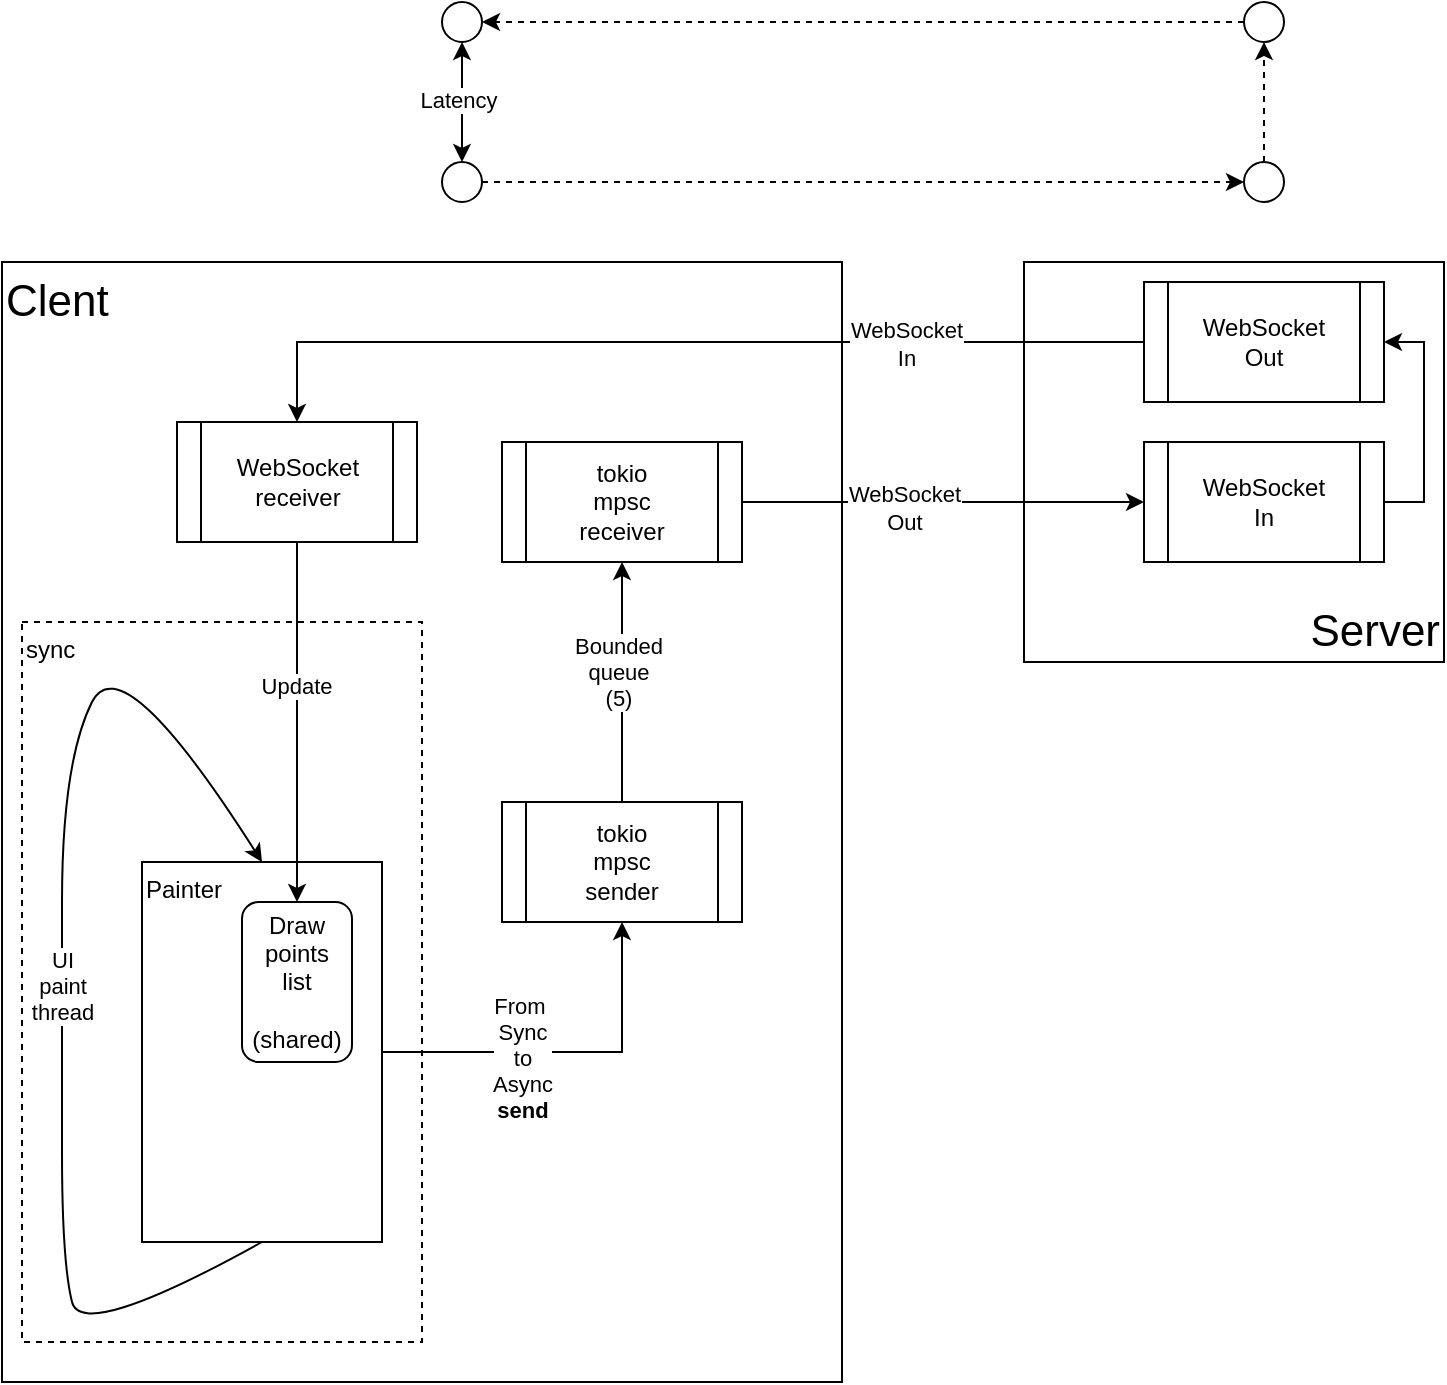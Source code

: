 <mxfile version="24.2.1" type="device">
  <diagram name="Page-1" id="FA6xspj9zXiVi3_ujpH7">
    <mxGraphModel dx="1183" dy="892" grid="1" gridSize="10" guides="1" tooltips="1" connect="1" arrows="1" fold="1" page="1" pageScale="1" pageWidth="850" pageHeight="1100" math="0" shadow="0">
      <root>
        <mxCell id="0" />
        <mxCell id="1" parent="0" />
        <mxCell id="K5TNUt4RhTZgML1znWcO-27" value="Server" style="rounded=0;whiteSpace=wrap;html=1;align=right;verticalAlign=bottom;fontSize=22;" vertex="1" parent="1">
          <mxGeometry x="561" y="240" width="210" height="200" as="geometry" />
        </mxCell>
        <mxCell id="K5TNUt4RhTZgML1znWcO-24" value="Clent" style="rounded=0;whiteSpace=wrap;html=1;align=left;verticalAlign=top;fontSize=22;" vertex="1" parent="1">
          <mxGeometry x="50" y="240" width="420" height="560" as="geometry" />
        </mxCell>
        <mxCell id="K5TNUt4RhTZgML1znWcO-32" value="sync " style="rounded=0;whiteSpace=wrap;html=1;dashed=1;align=left;verticalAlign=top;" vertex="1" parent="1">
          <mxGeometry x="60" y="420" width="200" height="360" as="geometry" />
        </mxCell>
        <mxCell id="K5TNUt4RhTZgML1znWcO-6" style="edgeStyle=orthogonalEdgeStyle;rounded=0;orthogonalLoop=1;jettySize=auto;html=1;exitX=1;exitY=0.5;exitDx=0;exitDy=0;entryX=0.5;entryY=1;entryDx=0;entryDy=0;" edge="1" parent="1" source="K5TNUt4RhTZgML1znWcO-2" target="K5TNUt4RhTZgML1znWcO-3">
          <mxGeometry relative="1" as="geometry" />
        </mxCell>
        <mxCell id="K5TNUt4RhTZgML1znWcO-29" value="&lt;div&gt;From&amp;nbsp;&lt;/div&gt;&lt;div&gt;Sync&lt;/div&gt;&lt;div&gt;to&lt;/div&gt;&lt;div&gt;Async&lt;/div&gt;&lt;div&gt;&lt;b&gt;send&lt;/b&gt;&lt;br&gt;&lt;/div&gt;" style="edgeLabel;html=1;align=center;verticalAlign=middle;resizable=0;points=[];" vertex="1" connectable="0" parent="K5TNUt4RhTZgML1znWcO-6">
          <mxGeometry x="-0.243" y="-3" relative="1" as="geometry">
            <mxPoint as="offset" />
          </mxGeometry>
        </mxCell>
        <mxCell id="K5TNUt4RhTZgML1znWcO-2" value="Painter" style="rounded=0;whiteSpace=wrap;html=1;align=left;verticalAlign=top;" vertex="1" parent="1">
          <mxGeometry x="120" y="540" width="120" height="190" as="geometry" />
        </mxCell>
        <mxCell id="K5TNUt4RhTZgML1znWcO-7" style="edgeStyle=orthogonalEdgeStyle;rounded=0;orthogonalLoop=1;jettySize=auto;html=1;exitX=0.5;exitY=0;exitDx=0;exitDy=0;entryX=0.5;entryY=1;entryDx=0;entryDy=0;" edge="1" parent="1" source="K5TNUt4RhTZgML1znWcO-3" target="K5TNUt4RhTZgML1znWcO-4">
          <mxGeometry relative="1" as="geometry" />
        </mxCell>
        <mxCell id="K5TNUt4RhTZgML1znWcO-33" value="&lt;div&gt;Bounded&lt;/div&gt;&lt;div&gt;queue&lt;/div&gt;&lt;div&gt;(5)&lt;/div&gt;" style="edgeLabel;html=1;align=center;verticalAlign=middle;resizable=0;points=[];" vertex="1" connectable="0" parent="K5TNUt4RhTZgML1znWcO-7">
          <mxGeometry x="0.086" y="2" relative="1" as="geometry">
            <mxPoint as="offset" />
          </mxGeometry>
        </mxCell>
        <mxCell id="K5TNUt4RhTZgML1znWcO-3" value="&lt;div&gt;tokio&lt;/div&gt;&lt;div&gt;mpsc&lt;/div&gt;&lt;div&gt;sender&lt;br&gt;&lt;/div&gt;" style="shape=process;whiteSpace=wrap;html=1;backgroundOutline=1;" vertex="1" parent="1">
          <mxGeometry x="300" y="510" width="120" height="60" as="geometry" />
        </mxCell>
        <mxCell id="K5TNUt4RhTZgML1znWcO-4" value="&lt;div&gt;tokio&lt;/div&gt;&lt;div&gt;mpsc&lt;/div&gt;&lt;div&gt;receiver&lt;br&gt;&lt;/div&gt;" style="shape=process;whiteSpace=wrap;html=1;backgroundOutline=1;" vertex="1" parent="1">
          <mxGeometry x="300" y="330" width="120" height="60" as="geometry" />
        </mxCell>
        <mxCell id="K5TNUt4RhTZgML1znWcO-21" style="edgeStyle=orthogonalEdgeStyle;rounded=0;orthogonalLoop=1;jettySize=auto;html=1;exitX=0.5;exitY=1;exitDx=0;exitDy=0;entryX=0.5;entryY=0;entryDx=0;entryDy=0;" edge="1" parent="1" source="K5TNUt4RhTZgML1znWcO-5" target="K5TNUt4RhTZgML1znWcO-17">
          <mxGeometry relative="1" as="geometry" />
        </mxCell>
        <mxCell id="K5TNUt4RhTZgML1znWcO-36" value="Update" style="edgeLabel;html=1;align=center;verticalAlign=middle;resizable=0;points=[];" vertex="1" connectable="0" parent="K5TNUt4RhTZgML1znWcO-21">
          <mxGeometry x="-0.2" y="-1" relative="1" as="geometry">
            <mxPoint as="offset" />
          </mxGeometry>
        </mxCell>
        <mxCell id="K5TNUt4RhTZgML1znWcO-5" value="&lt;div&gt;WebSocket &lt;br&gt;&lt;/div&gt;&lt;div&gt;receiver&lt;br&gt;&lt;/div&gt;" style="shape=process;whiteSpace=wrap;html=1;backgroundOutline=1;" vertex="1" parent="1">
          <mxGeometry x="137.5" y="320" width="120" height="60" as="geometry" />
        </mxCell>
        <mxCell id="K5TNUt4RhTZgML1znWcO-15" style="edgeStyle=orthogonalEdgeStyle;rounded=0;orthogonalLoop=1;jettySize=auto;html=1;exitX=0;exitY=0.5;exitDx=0;exitDy=0;entryX=0.5;entryY=0;entryDx=0;entryDy=0;" edge="1" parent="1" source="K5TNUt4RhTZgML1znWcO-9" target="K5TNUt4RhTZgML1znWcO-5">
          <mxGeometry relative="1" as="geometry" />
        </mxCell>
        <mxCell id="K5TNUt4RhTZgML1znWcO-35" value="&lt;div&gt;WebSocket&lt;/div&gt;&lt;div&gt;In&lt;br&gt;&lt;/div&gt;" style="edgeLabel;html=1;align=center;verticalAlign=middle;resizable=0;points=[];" vertex="1" connectable="0" parent="K5TNUt4RhTZgML1znWcO-15">
          <mxGeometry x="-0.487" y="1" relative="1" as="geometry">
            <mxPoint as="offset" />
          </mxGeometry>
        </mxCell>
        <mxCell id="K5TNUt4RhTZgML1znWcO-9" value="&lt;div&gt;WebSocket&lt;/div&gt;&lt;div&gt;Out&lt;br&gt;&lt;/div&gt;" style="shape=process;whiteSpace=wrap;html=1;backgroundOutline=1;" vertex="1" parent="1">
          <mxGeometry x="621" y="250" width="120" height="60" as="geometry" />
        </mxCell>
        <mxCell id="K5TNUt4RhTZgML1znWcO-26" style="edgeStyle=orthogonalEdgeStyle;rounded=0;orthogonalLoop=1;jettySize=auto;html=1;exitX=1;exitY=0.5;exitDx=0;exitDy=0;entryX=1;entryY=0.5;entryDx=0;entryDy=0;" edge="1" parent="1" source="K5TNUt4RhTZgML1znWcO-10" target="K5TNUt4RhTZgML1znWcO-9">
          <mxGeometry relative="1" as="geometry" />
        </mxCell>
        <mxCell id="K5TNUt4RhTZgML1znWcO-10" value="&lt;div&gt;WebSocket&lt;/div&gt;&lt;div&gt;In&lt;br&gt;&lt;/div&gt;" style="shape=process;whiteSpace=wrap;html=1;backgroundOutline=1;" vertex="1" parent="1">
          <mxGeometry x="621" y="330" width="120" height="60" as="geometry" />
        </mxCell>
        <mxCell id="K5TNUt4RhTZgML1znWcO-17" value="&lt;div&gt;Draw points&lt;/div&gt;&lt;div&gt;list&lt;br&gt;&lt;/div&gt;&lt;div&gt;&lt;br&gt;&lt;/div&gt;&lt;div&gt;(shared)&lt;br&gt;&lt;/div&gt;" style="rounded=1;whiteSpace=wrap;html=1;" vertex="1" parent="1">
          <mxGeometry x="170" y="560" width="55" height="80" as="geometry" />
        </mxCell>
        <mxCell id="K5TNUt4RhTZgML1znWcO-19" value="" style="curved=1;endArrow=classic;html=1;rounded=0;exitX=0.5;exitY=1;exitDx=0;exitDy=0;entryX=0.5;entryY=0;entryDx=0;entryDy=0;" edge="1" parent="1" source="K5TNUt4RhTZgML1znWcO-2" target="K5TNUt4RhTZgML1znWcO-2">
          <mxGeometry width="50" height="50" relative="1" as="geometry">
            <mxPoint x="140" y="800" as="sourcePoint" />
            <mxPoint x="160" y="520" as="targetPoint" />
            <Array as="points">
              <mxPoint x="90" y="780" />
              <mxPoint x="80" y="740" />
              <mxPoint x="80" y="630" />
              <mxPoint x="80" y="490" />
              <mxPoint x="110" y="430" />
            </Array>
          </mxGeometry>
        </mxCell>
        <mxCell id="K5TNUt4RhTZgML1znWcO-28" value="&lt;div&gt;UI&lt;/div&gt;&lt;div&gt;paint&lt;/div&gt;&lt;div&gt;thread&lt;br&gt;&lt;/div&gt;" style="edgeLabel;html=1;align=center;verticalAlign=middle;resizable=0;points=[];" vertex="1" connectable="0" parent="K5TNUt4RhTZgML1znWcO-19">
          <mxGeometry x="-0.046" relative="1" as="geometry">
            <mxPoint as="offset" />
          </mxGeometry>
        </mxCell>
        <mxCell id="K5TNUt4RhTZgML1znWcO-14" style="edgeStyle=orthogonalEdgeStyle;rounded=0;orthogonalLoop=1;jettySize=auto;html=1;exitX=1;exitY=0.5;exitDx=0;exitDy=0;" edge="1" parent="1" source="K5TNUt4RhTZgML1znWcO-4" target="K5TNUt4RhTZgML1znWcO-10">
          <mxGeometry relative="1" as="geometry" />
        </mxCell>
        <mxCell id="K5TNUt4RhTZgML1znWcO-34" value="&lt;div&gt;WebSocket&lt;/div&gt;&lt;div&gt;Out&lt;br&gt;&lt;/div&gt;" style="edgeLabel;html=1;align=center;verticalAlign=middle;resizable=0;points=[];" vertex="1" connectable="0" parent="K5TNUt4RhTZgML1znWcO-14">
          <mxGeometry x="-0.2" y="-3" relative="1" as="geometry">
            <mxPoint as="offset" />
          </mxGeometry>
        </mxCell>
        <mxCell id="K5TNUt4RhTZgML1znWcO-40" style="edgeStyle=orthogonalEdgeStyle;rounded=0;orthogonalLoop=1;jettySize=auto;html=1;exitX=0.5;exitY=1;exitDx=0;exitDy=0;" edge="1" parent="1" source="K5TNUt4RhTZgML1znWcO-27" target="K5TNUt4RhTZgML1znWcO-27">
          <mxGeometry relative="1" as="geometry" />
        </mxCell>
        <mxCell id="K5TNUt4RhTZgML1znWcO-51" style="edgeStyle=orthogonalEdgeStyle;rounded=0;orthogonalLoop=1;jettySize=auto;html=1;exitX=1;exitY=0.5;exitDx=0;exitDy=0;entryX=0;entryY=0.5;entryDx=0;entryDy=0;dashed=1;" edge="1" parent="1" source="K5TNUt4RhTZgML1znWcO-46" target="K5TNUt4RhTZgML1znWcO-47">
          <mxGeometry relative="1" as="geometry" />
        </mxCell>
        <mxCell id="K5TNUt4RhTZgML1znWcO-46" value="" style="ellipse;whiteSpace=wrap;html=1;aspect=fixed;" vertex="1" parent="1">
          <mxGeometry x="270" y="190" width="20" height="20" as="geometry" />
        </mxCell>
        <mxCell id="K5TNUt4RhTZgML1znWcO-52" style="edgeStyle=orthogonalEdgeStyle;rounded=0;orthogonalLoop=1;jettySize=auto;html=1;exitX=0.5;exitY=0;exitDx=0;exitDy=0;entryX=0.5;entryY=1;entryDx=0;entryDy=0;dashed=1;" edge="1" parent="1" source="K5TNUt4RhTZgML1znWcO-47" target="K5TNUt4RhTZgML1znWcO-48">
          <mxGeometry relative="1" as="geometry" />
        </mxCell>
        <mxCell id="K5TNUt4RhTZgML1znWcO-47" value="" style="ellipse;whiteSpace=wrap;html=1;aspect=fixed;" vertex="1" parent="1">
          <mxGeometry x="671" y="190" width="20" height="20" as="geometry" />
        </mxCell>
        <mxCell id="K5TNUt4RhTZgML1znWcO-53" style="edgeStyle=orthogonalEdgeStyle;rounded=0;orthogonalLoop=1;jettySize=auto;html=1;exitX=0;exitY=0.5;exitDx=0;exitDy=0;entryX=1;entryY=0.5;entryDx=0;entryDy=0;dashed=1;" edge="1" parent="1" source="K5TNUt4RhTZgML1znWcO-48" target="K5TNUt4RhTZgML1znWcO-49">
          <mxGeometry relative="1" as="geometry" />
        </mxCell>
        <mxCell id="K5TNUt4RhTZgML1znWcO-48" value="" style="ellipse;whiteSpace=wrap;html=1;aspect=fixed;" vertex="1" parent="1">
          <mxGeometry x="671" y="110" width="20" height="20" as="geometry" />
        </mxCell>
        <mxCell id="K5TNUt4RhTZgML1znWcO-49" value="" style="ellipse;whiteSpace=wrap;html=1;aspect=fixed;" vertex="1" parent="1">
          <mxGeometry x="270" y="110" width="20" height="20" as="geometry" />
        </mxCell>
        <mxCell id="K5TNUt4RhTZgML1znWcO-50" value="" style="endArrow=classic;startArrow=classic;html=1;rounded=0;exitX=0.5;exitY=0;exitDx=0;exitDy=0;entryX=0.5;entryY=1;entryDx=0;entryDy=0;" edge="1" parent="1" source="K5TNUt4RhTZgML1znWcO-46" target="K5TNUt4RhTZgML1znWcO-49">
          <mxGeometry width="50" height="50" relative="1" as="geometry">
            <mxPoint x="230" y="180" as="sourcePoint" />
            <mxPoint x="280" y="140" as="targetPoint" />
          </mxGeometry>
        </mxCell>
        <mxCell id="K5TNUt4RhTZgML1znWcO-54" value="Latency" style="edgeLabel;html=1;align=center;verticalAlign=middle;resizable=0;points=[];" vertex="1" connectable="0" parent="K5TNUt4RhTZgML1znWcO-50">
          <mxGeometry x="0.033" y="2" relative="1" as="geometry">
            <mxPoint as="offset" />
          </mxGeometry>
        </mxCell>
      </root>
    </mxGraphModel>
  </diagram>
</mxfile>
